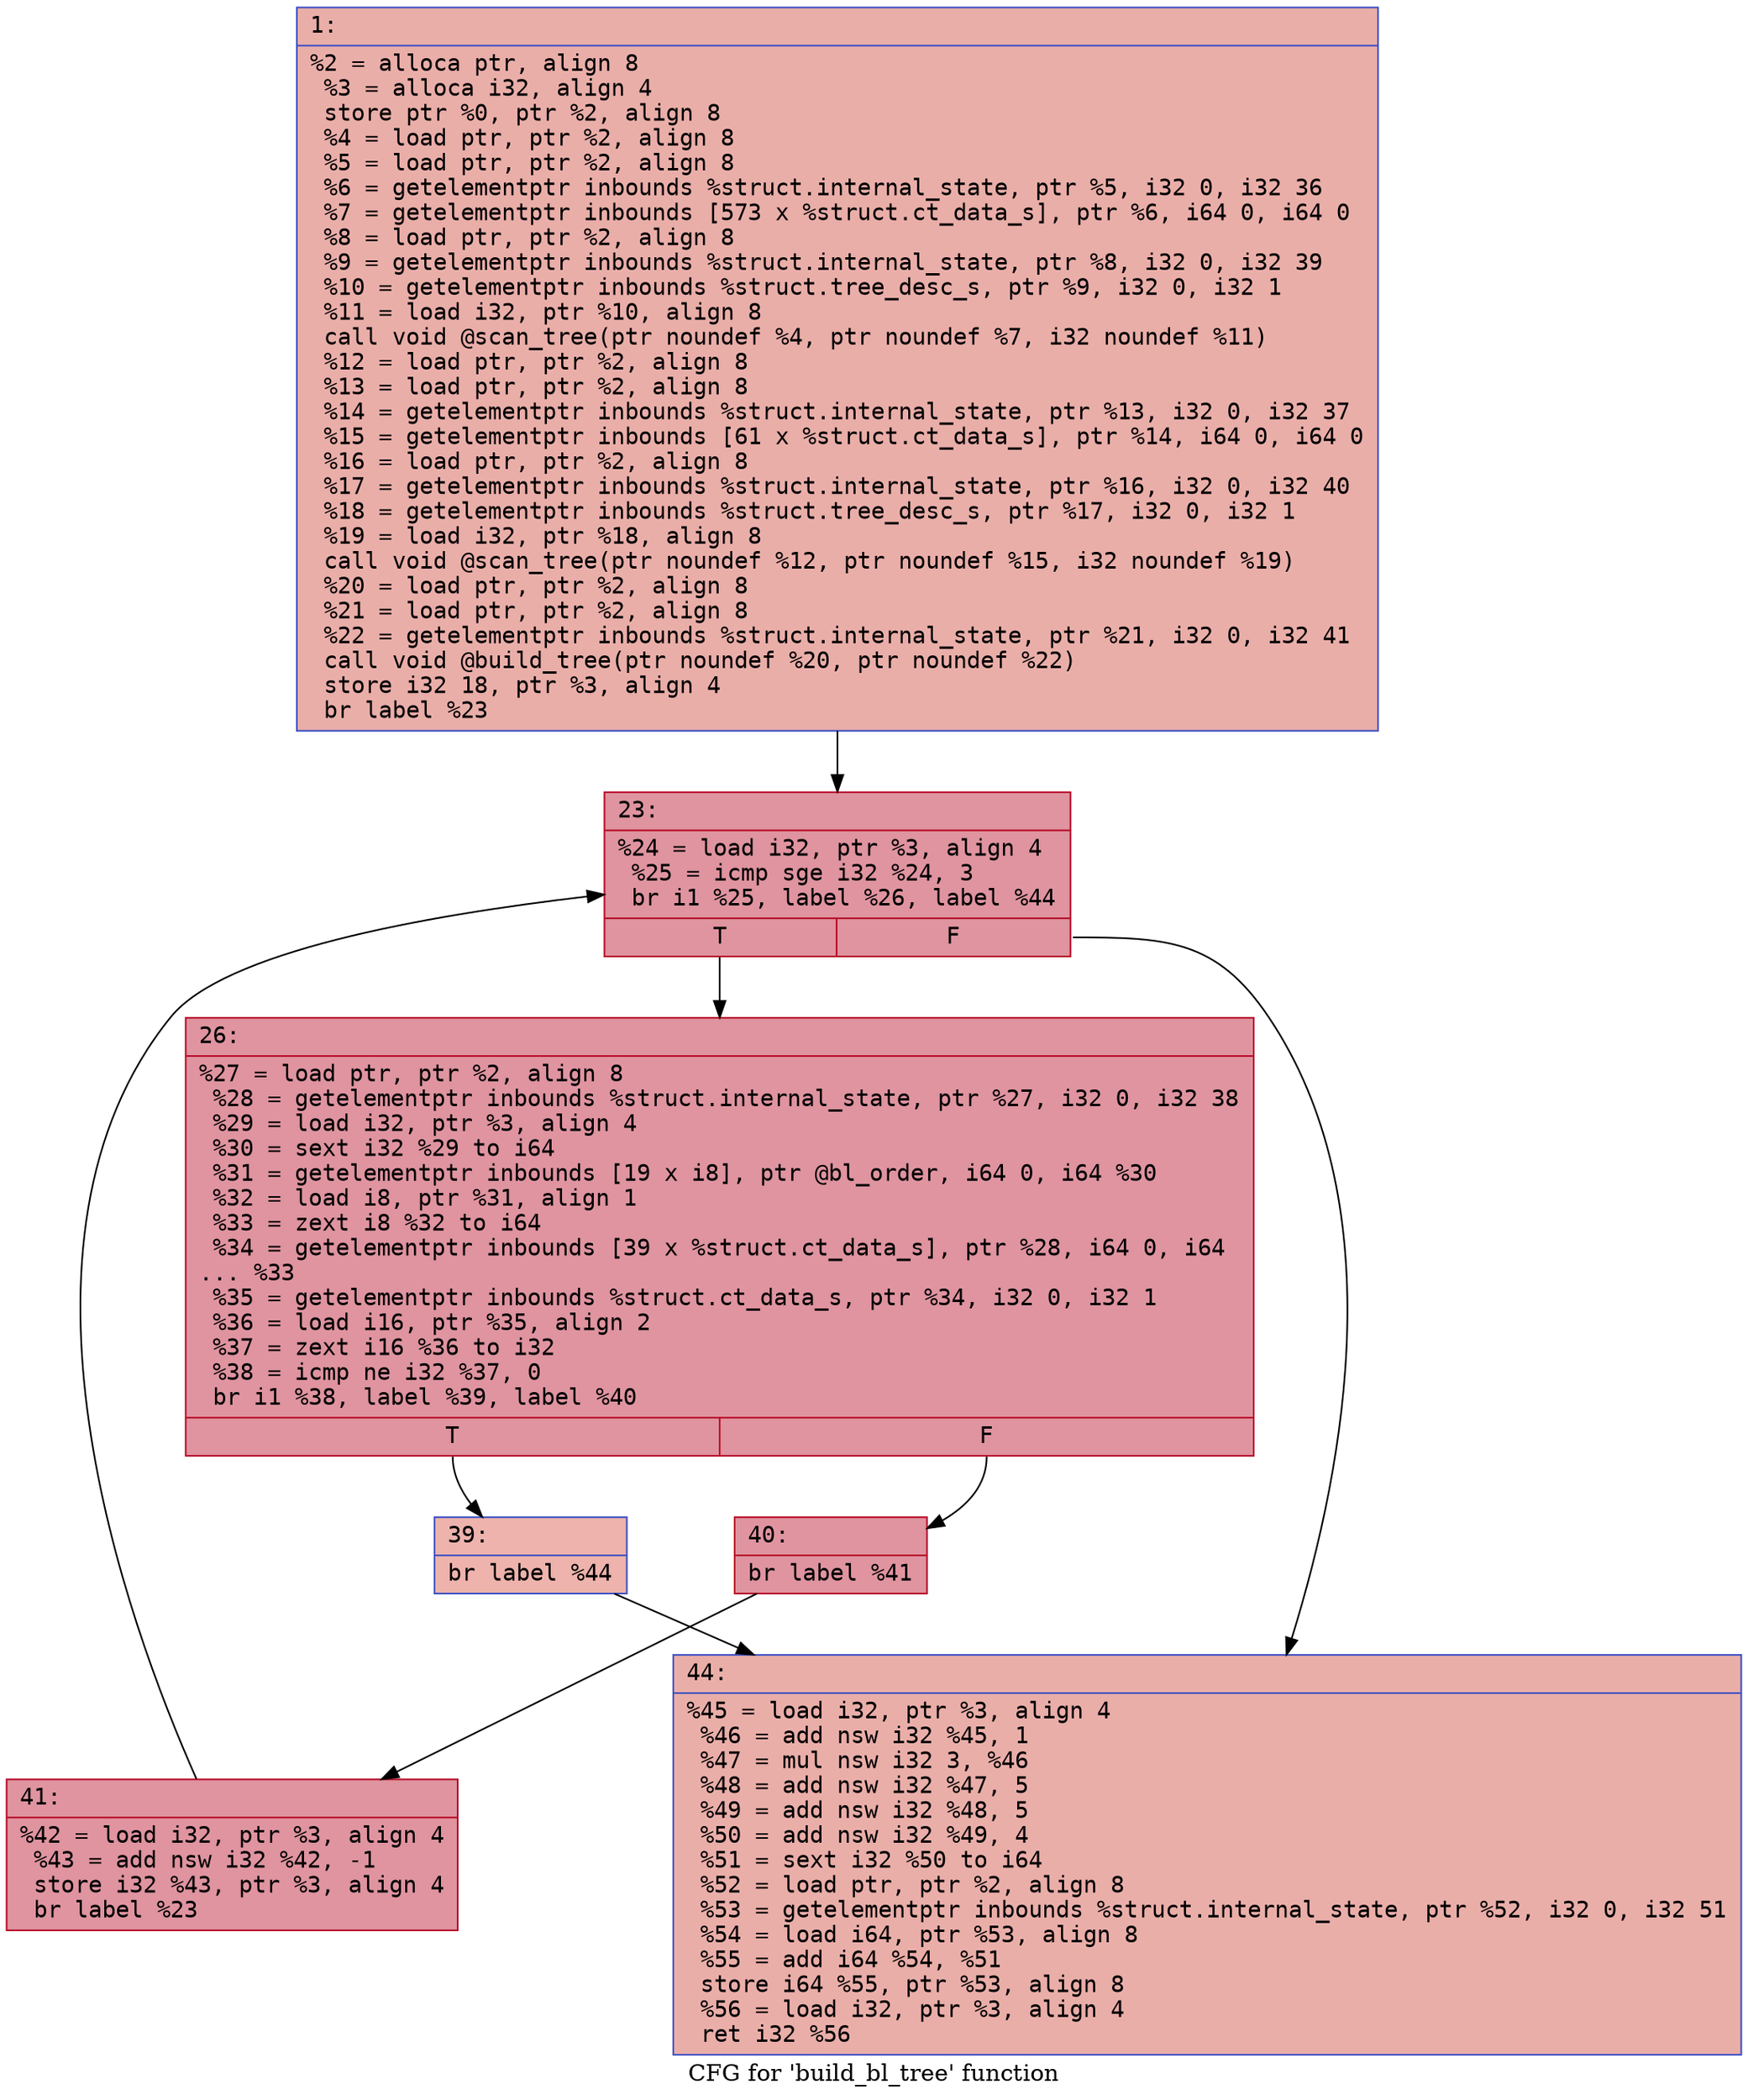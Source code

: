 digraph "CFG for 'build_bl_tree' function" {
	label="CFG for 'build_bl_tree' function";

	Node0x600002a443c0 [shape=record,color="#3d50c3ff", style=filled, fillcolor="#d0473d70" fontname="Courier",label="{1:\l|  %2 = alloca ptr, align 8\l  %3 = alloca i32, align 4\l  store ptr %0, ptr %2, align 8\l  %4 = load ptr, ptr %2, align 8\l  %5 = load ptr, ptr %2, align 8\l  %6 = getelementptr inbounds %struct.internal_state, ptr %5, i32 0, i32 36\l  %7 = getelementptr inbounds [573 x %struct.ct_data_s], ptr %6, i64 0, i64 0\l  %8 = load ptr, ptr %2, align 8\l  %9 = getelementptr inbounds %struct.internal_state, ptr %8, i32 0, i32 39\l  %10 = getelementptr inbounds %struct.tree_desc_s, ptr %9, i32 0, i32 1\l  %11 = load i32, ptr %10, align 8\l  call void @scan_tree(ptr noundef %4, ptr noundef %7, i32 noundef %11)\l  %12 = load ptr, ptr %2, align 8\l  %13 = load ptr, ptr %2, align 8\l  %14 = getelementptr inbounds %struct.internal_state, ptr %13, i32 0, i32 37\l  %15 = getelementptr inbounds [61 x %struct.ct_data_s], ptr %14, i64 0, i64 0\l  %16 = load ptr, ptr %2, align 8\l  %17 = getelementptr inbounds %struct.internal_state, ptr %16, i32 0, i32 40\l  %18 = getelementptr inbounds %struct.tree_desc_s, ptr %17, i32 0, i32 1\l  %19 = load i32, ptr %18, align 8\l  call void @scan_tree(ptr noundef %12, ptr noundef %15, i32 noundef %19)\l  %20 = load ptr, ptr %2, align 8\l  %21 = load ptr, ptr %2, align 8\l  %22 = getelementptr inbounds %struct.internal_state, ptr %21, i32 0, i32 41\l  call void @build_tree(ptr noundef %20, ptr noundef %22)\l  store i32 18, ptr %3, align 4\l  br label %23\l}"];
	Node0x600002a443c0 -> Node0x600002a444b0[tooltip="1 -> 23\nProbability 100.00%" ];
	Node0x600002a444b0 [shape=record,color="#b70d28ff", style=filled, fillcolor="#b70d2870" fontname="Courier",label="{23:\l|  %24 = load i32, ptr %3, align 4\l  %25 = icmp sge i32 %24, 3\l  br i1 %25, label %26, label %44\l|{<s0>T|<s1>F}}"];
	Node0x600002a444b0:s0 -> Node0x600002a44500[tooltip="23 -> 26\nProbability 96.88%" ];
	Node0x600002a444b0:s1 -> Node0x600002a44640[tooltip="23 -> 44\nProbability 3.12%" ];
	Node0x600002a44500 [shape=record,color="#b70d28ff", style=filled, fillcolor="#b70d2870" fontname="Courier",label="{26:\l|  %27 = load ptr, ptr %2, align 8\l  %28 = getelementptr inbounds %struct.internal_state, ptr %27, i32 0, i32 38\l  %29 = load i32, ptr %3, align 4\l  %30 = sext i32 %29 to i64\l  %31 = getelementptr inbounds [19 x i8], ptr @bl_order, i64 0, i64 %30\l  %32 = load i8, ptr %31, align 1\l  %33 = zext i8 %32 to i64\l  %34 = getelementptr inbounds [39 x %struct.ct_data_s], ptr %28, i64 0, i64\l... %33\l  %35 = getelementptr inbounds %struct.ct_data_s, ptr %34, i32 0, i32 1\l  %36 = load i16, ptr %35, align 2\l  %37 = zext i16 %36 to i32\l  %38 = icmp ne i32 %37, 0\l  br i1 %38, label %39, label %40\l|{<s0>T|<s1>F}}"];
	Node0x600002a44500:s0 -> Node0x600002a44550[tooltip="26 -> 39\nProbability 3.12%" ];
	Node0x600002a44500:s1 -> Node0x600002a445a0[tooltip="26 -> 40\nProbability 96.88%" ];
	Node0x600002a44550 [shape=record,color="#3d50c3ff", style=filled, fillcolor="#d6524470" fontname="Courier",label="{39:\l|  br label %44\l}"];
	Node0x600002a44550 -> Node0x600002a44640[tooltip="39 -> 44\nProbability 100.00%" ];
	Node0x600002a445a0 [shape=record,color="#b70d28ff", style=filled, fillcolor="#b70d2870" fontname="Courier",label="{40:\l|  br label %41\l}"];
	Node0x600002a445a0 -> Node0x600002a445f0[tooltip="40 -> 41\nProbability 100.00%" ];
	Node0x600002a445f0 [shape=record,color="#b70d28ff", style=filled, fillcolor="#b70d2870" fontname="Courier",label="{41:\l|  %42 = load i32, ptr %3, align 4\l  %43 = add nsw i32 %42, -1\l  store i32 %43, ptr %3, align 4\l  br label %23\l}"];
	Node0x600002a445f0 -> Node0x600002a444b0[tooltip="41 -> 23\nProbability 100.00%" ];
	Node0x600002a44640 [shape=record,color="#3d50c3ff", style=filled, fillcolor="#d0473d70" fontname="Courier",label="{44:\l|  %45 = load i32, ptr %3, align 4\l  %46 = add nsw i32 %45, 1\l  %47 = mul nsw i32 3, %46\l  %48 = add nsw i32 %47, 5\l  %49 = add nsw i32 %48, 5\l  %50 = add nsw i32 %49, 4\l  %51 = sext i32 %50 to i64\l  %52 = load ptr, ptr %2, align 8\l  %53 = getelementptr inbounds %struct.internal_state, ptr %52, i32 0, i32 51\l  %54 = load i64, ptr %53, align 8\l  %55 = add i64 %54, %51\l  store i64 %55, ptr %53, align 8\l  %56 = load i32, ptr %3, align 4\l  ret i32 %56\l}"];
}
